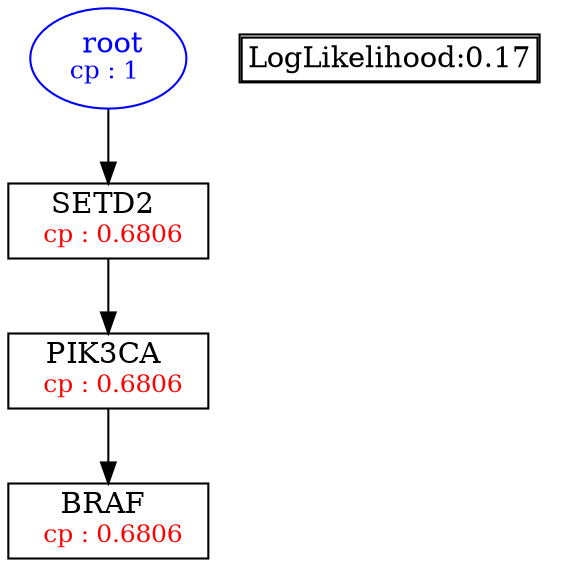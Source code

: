 digraph tree {
    "root" [label=<<font color='Blue'> root</font><br/><font color='Blue' POINT-SIZE='12'>cp : 1 </font>>, shape=oval, color=Blue];
    "S3" [label =<SETD2 <br/> <font color='Red' POINT-SIZE='12'> cp : 0.6806 </font>>, shape=box];
    "S1" [label =<PIK3CA <br/> <font color='Red' POINT-SIZE='12'> cp : 0.6806 </font>>, shape=box];
    "S2" [label =<BRAF <br/> <font color='Red' POINT-SIZE='12'> cp : 0.6806 </font>>, shape=box];
    "root" -> "S3";
    "S3" -> "S1";
    "S1" -> "S2";

    node[shape=plaintext]
    fontsize="10"
    struct1 [label=
    <<TABLE BORDER="1" CELLBORDER="1" CELLSPACING="0" >
    <TR><TD ALIGN="LEFT">LogLikelihood:0.17</TD></TR>
    </TABLE>>];

}
